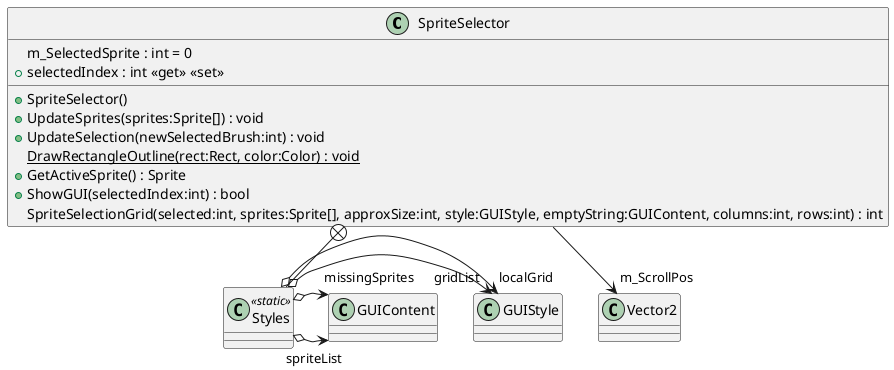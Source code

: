 @startuml
class SpriteSelector {
    m_SelectedSprite : int = 0
    + selectedIndex : int <<get>> <<set>>
    + SpriteSelector()
    + UpdateSprites(sprites:Sprite[]) : void
    + UpdateSelection(newSelectedBrush:int) : void
    {static} DrawRectangleOutline(rect:Rect, color:Color) : void
    + GetActiveSprite() : Sprite
    + ShowGUI(selectedIndex:int) : bool
    SpriteSelectionGrid(selected:int, sprites:Sprite[], approxSize:int, style:GUIStyle, emptyString:GUIContent, columns:int, rows:int) : int
}
class Styles <<static>> {
}
SpriteSelector --> "m_ScrollPos" Vector2
SpriteSelector +-- Styles
Styles o-> "gridList" GUIStyle
Styles o-> "spriteList" GUIContent
Styles o-> "missingSprites" GUIContent
Styles o-> "localGrid" GUIStyle
@enduml
